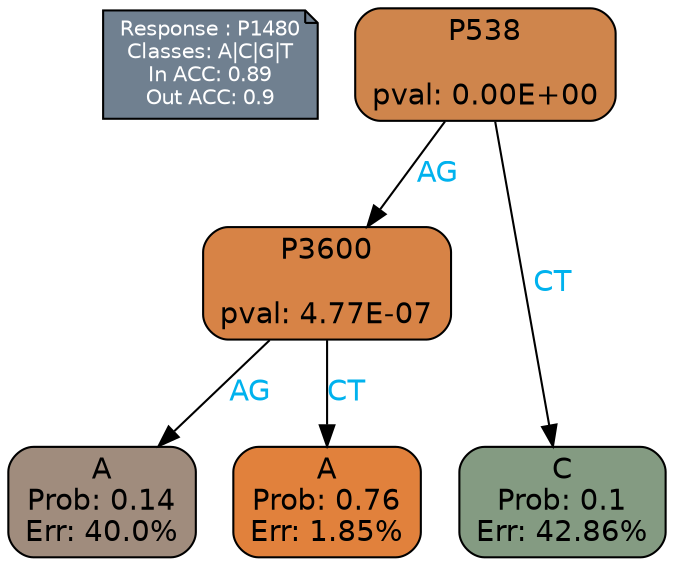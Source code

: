 digraph Tree {
node [shape=box, style="filled, rounded", color="black", fontname=helvetica] ;
graph [ranksep=equally, splines=polylines, bgcolor=transparent, dpi=600] ;
edge [fontname=helvetica] ;
LEGEND [label="Response : P1480
Classes: A|C|G|T
In ACC: 0.89
Out ACC: 0.9
",shape=note,align=left,style=filled,fillcolor="slategray",fontcolor="white",fontsize=10];1 [label="P538

pval: 0.00E+00", fillcolor="#cf854c"] ;
2 [label="P3600

pval: 4.77E-07", fillcolor="#d78346"] ;
3 [label="A
Prob: 0.14
Err: 40.0%", fillcolor="#a08c7d"] ;
4 [label="A
Prob: 0.76
Err: 1.85%", fillcolor="#e1813c"] ;
5 [label="C
Prob: 0.1
Err: 42.86%", fillcolor="#849b82"] ;
1 -> 2 [label="AG",fontcolor=deepskyblue2] ;
1 -> 5 [label="CT",fontcolor=deepskyblue2] ;
2 -> 3 [label="AG",fontcolor=deepskyblue2] ;
2 -> 4 [label="CT",fontcolor=deepskyblue2] ;
{rank = same; 3;4;5;}{rank = same; LEGEND;1;}}